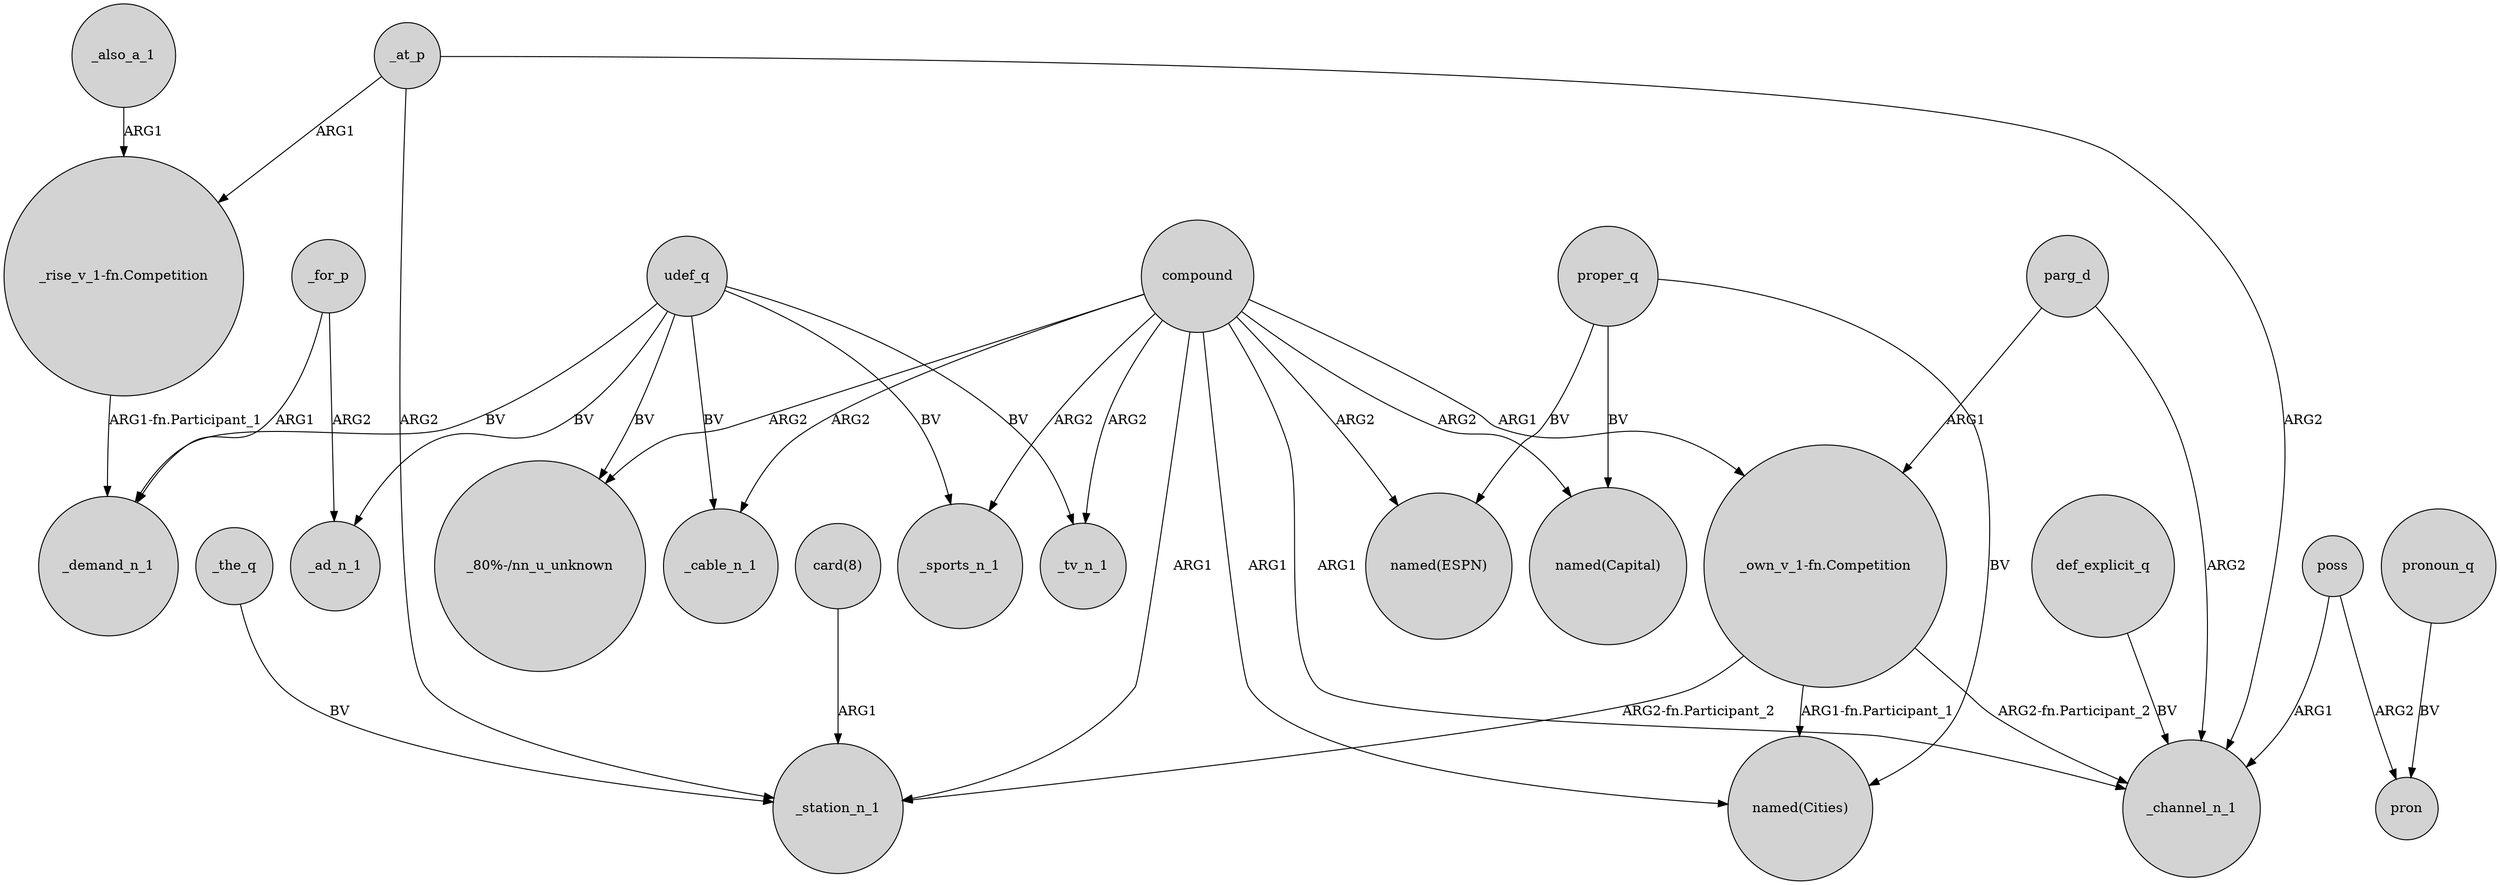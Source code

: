 digraph {
	node [shape=circle style=filled]
	_for_p -> _demand_n_1 [label=ARG1]
	compound -> "_80%-/nn_u_unknown" [label=ARG2]
	compound -> _channel_n_1 [label=ARG1]
	_the_q -> _station_n_1 [label=BV]
	compound -> _sports_n_1 [label=ARG2]
	proper_q -> "named(Cities)" [label=BV]
	compound -> "named(Cities)" [label=ARG1]
	parg_d -> "_own_v_1-fn.Competition" [label=ARG1]
	"card(8)" -> _station_n_1 [label=ARG1]
	compound -> "named(Capital)" [label=ARG2]
	compound -> _station_n_1 [label=ARG1]
	_for_p -> _ad_n_1 [label=ARG2]
	"_own_v_1-fn.Competition" -> _channel_n_1 [label="ARG2-fn.Participant_2"]
	proper_q -> "named(Capital)" [label=BV]
	compound -> _cable_n_1 [label=ARG2]
	"_own_v_1-fn.Competition" -> _station_n_1 [label="ARG2-fn.Participant_2"]
	proper_q -> "named(ESPN)" [label=BV]
	pronoun_q -> pron [label=BV]
	_at_p -> _station_n_1 [label=ARG2]
	poss -> pron [label=ARG2]
	"_own_v_1-fn.Competition" -> "named(Cities)" [label="ARG1-fn.Participant_1"]
	compound -> "named(ESPN)" [label=ARG2]
	def_explicit_q -> _channel_n_1 [label=BV]
	udef_q -> _demand_n_1 [label=BV]
	udef_q -> "_80%-/nn_u_unknown" [label=BV]
	udef_q -> _tv_n_1 [label=BV]
	compound -> "_own_v_1-fn.Competition" [label=ARG1]
	poss -> _channel_n_1 [label=ARG1]
	_at_p -> "_rise_v_1-fn.Competition" [label=ARG1]
	"_rise_v_1-fn.Competition" -> _demand_n_1 [label="ARG1-fn.Participant_1"]
	udef_q -> _sports_n_1 [label=BV]
	_at_p -> _channel_n_1 [label=ARG2]
	udef_q -> _cable_n_1 [label=BV]
	parg_d -> _channel_n_1 [label=ARG2]
	udef_q -> _ad_n_1 [label=BV]
	compound -> _tv_n_1 [label=ARG2]
	_also_a_1 -> "_rise_v_1-fn.Competition" [label=ARG1]
}

